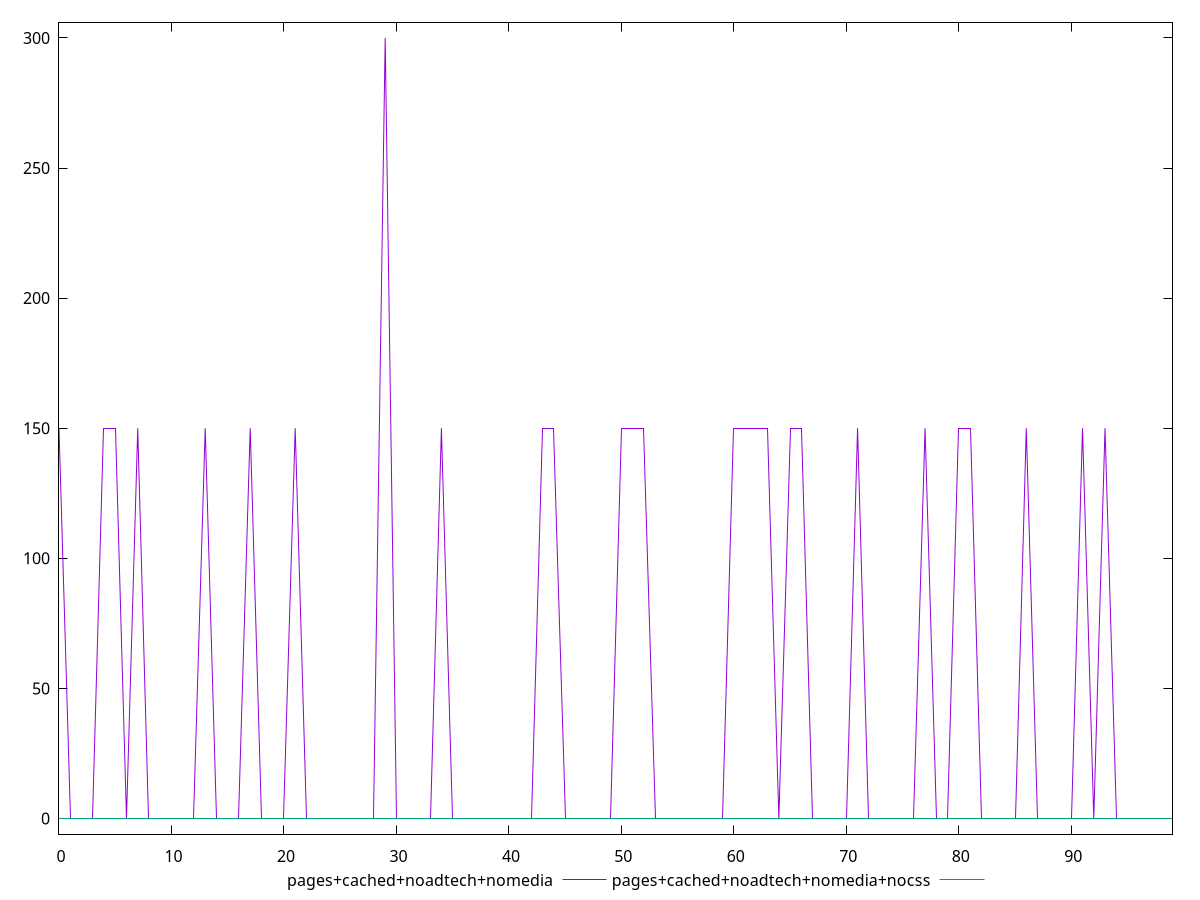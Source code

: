 reset

$pagesCachedNoadtechNomedia <<EOF
0 150
1 0
2 0
3 0
4 150
5 150
6 0
7 150
8 0
9 0
10 0
11 0
12 0
13 150
14 0
15 0
16 0
17 150
18 0
19 0
20 0
21 150
22 0
23 0
24 0
25 0
26 0
27 0
28 0
29 300
30 0
31 0
32 0
33 0
34 150
35 0
36 0
37 0
38 0
39 0
40 0
41 0
42 0
43 150
44 150
45 0
46 0
47 0
48 0
49 0
50 150
51 150
52 150
53 0
54 0
55 0
56 0
57 0
58 0
59 0
60 150
61 150
62 150
63 150
64 0
65 150
66 150
67 0
68 0
69 0
70 0
71 150
72 0
73 0
74 0
75 0
76 0
77 150
78 0
79 0
80 150
81 150
82 0
83 0
84 0
85 0
86 150
87 0
88 0
89 0
90 0
91 150
92 0
93 150
94 0
95 0
96 0
97 0
98 0
99 0
EOF

$pagesCachedNoadtechNomediaNocss <<EOF
0 0
1 0
2 0
3 0
4 0
5 0
6 0
7 0
8 0
9 0
10 0
11 0
12 0
13 0
14 0
15 0
16 0
17 0
18 0
19 0
20 0
21 0
22 0
23 0
24 0
25 0
26 0
27 0
28 0
29 0
30 0
31 0
32 0
33 0
34 0
35 0
36 0
37 0
38 0
39 0
40 0
41 0
42 0
43 0
44 0
45 0
46 0
47 0
48 0
49 0
50 0
51 0
52 0
53 0
54 0
55 0
56 0
57 0
58 0
59 0
60 0
61 0
62 0
63 0
64 0
65 0
66 0
67 0
68 0
69 0
70 0
71 0
72 0
73 0
74 0
75 0
76 0
77 0
78 0
79 0
80 0
81 0
82 0
83 0
84 0
85 0
86 0
87 0
88 0
89 0
90 0
91 0
92 0
93 0
94 0
95 0
96 0
97 0
98 0
99 0
EOF

set key outside below
set xrange [0:99]
set yrange [-6:306]
set trange [-6:306]
set terminal svg size 640, 520 enhanced background rgb 'white'
set output "report_00017_2021-02-10T15-08-03.406Z/unused-css-rules/comparison/line/3_vs_4.svg"

plot $pagesCachedNoadtechNomedia title "pages+cached+noadtech+nomedia" with line, \
     $pagesCachedNoadtechNomediaNocss title "pages+cached+noadtech+nomedia+nocss" with line

reset
